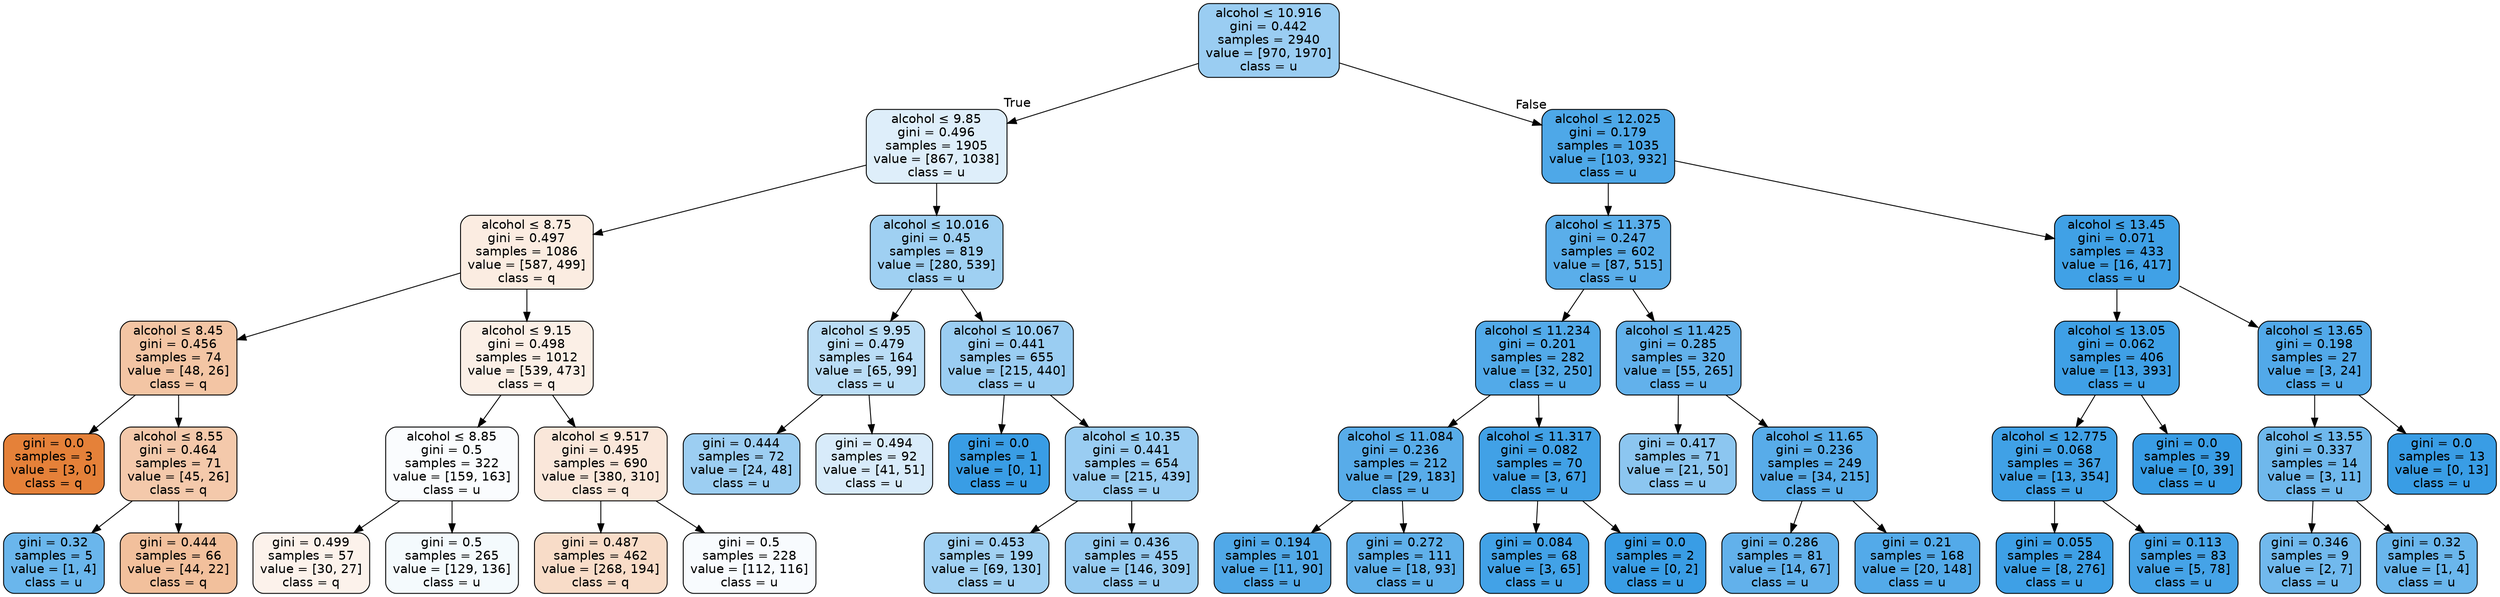 digraph Tree {
node [shape=box, style="filled, rounded", color="black", fontname=helvetica] ;
edge [fontname=helvetica] ;
0 [label=<alcohol &le; 10.916<br/>gini = 0.442<br/>samples = 2940<br/>value = [970, 1970]<br/>class = u>, fillcolor="#399de581"] ;
1 [label=<alcohol &le; 9.85<br/>gini = 0.496<br/>samples = 1905<br/>value = [867, 1038]<br/>class = u>, fillcolor="#399de52a"] ;
0 -> 1 [labeldistance=2.5, labelangle=45, headlabel="True"] ;
2 [label=<alcohol &le; 8.75<br/>gini = 0.497<br/>samples = 1086<br/>value = [587, 499]<br/>class = q>, fillcolor="#e5813926"] ;
1 -> 2 ;
3 [label=<alcohol &le; 8.45<br/>gini = 0.456<br/>samples = 74<br/>value = [48, 26]<br/>class = q>, fillcolor="#e5813975"] ;
2 -> 3 ;
4 [label=<gini = 0.0<br/>samples = 3<br/>value = [3, 0]<br/>class = q>, fillcolor="#e58139ff"] ;
3 -> 4 ;
5 [label=<alcohol &le; 8.55<br/>gini = 0.464<br/>samples = 71<br/>value = [45, 26]<br/>class = q>, fillcolor="#e581396c"] ;
3 -> 5 ;
6 [label=<gini = 0.32<br/>samples = 5<br/>value = [1, 4]<br/>class = u>, fillcolor="#399de5bf"] ;
5 -> 6 ;
7 [label=<gini = 0.444<br/>samples = 66<br/>value = [44, 22]<br/>class = q>, fillcolor="#e581397f"] ;
5 -> 7 ;
8 [label=<alcohol &le; 9.15<br/>gini = 0.498<br/>samples = 1012<br/>value = [539, 473]<br/>class = q>, fillcolor="#e581391f"] ;
2 -> 8 ;
9 [label=<alcohol &le; 8.85<br/>gini = 0.5<br/>samples = 322<br/>value = [159, 163]<br/>class = u>, fillcolor="#399de506"] ;
8 -> 9 ;
10 [label=<gini = 0.499<br/>samples = 57<br/>value = [30, 27]<br/>class = q>, fillcolor="#e5813919"] ;
9 -> 10 ;
11 [label=<gini = 0.5<br/>samples = 265<br/>value = [129, 136]<br/>class = u>, fillcolor="#399de50d"] ;
9 -> 11 ;
12 [label=<alcohol &le; 9.517<br/>gini = 0.495<br/>samples = 690<br/>value = [380, 310]<br/>class = q>, fillcolor="#e581392f"] ;
8 -> 12 ;
13 [label=<gini = 0.487<br/>samples = 462<br/>value = [268, 194]<br/>class = q>, fillcolor="#e5813946"] ;
12 -> 13 ;
14 [label=<gini = 0.5<br/>samples = 228<br/>value = [112, 116]<br/>class = u>, fillcolor="#399de509"] ;
12 -> 14 ;
15 [label=<alcohol &le; 10.016<br/>gini = 0.45<br/>samples = 819<br/>value = [280, 539]<br/>class = u>, fillcolor="#399de57b"] ;
1 -> 15 ;
16 [label=<alcohol &le; 9.95<br/>gini = 0.479<br/>samples = 164<br/>value = [65, 99]<br/>class = u>, fillcolor="#399de558"] ;
15 -> 16 ;
17 [label=<gini = 0.444<br/>samples = 72<br/>value = [24, 48]<br/>class = u>, fillcolor="#399de57f"] ;
16 -> 17 ;
18 [label=<gini = 0.494<br/>samples = 92<br/>value = [41, 51]<br/>class = u>, fillcolor="#399de532"] ;
16 -> 18 ;
19 [label=<alcohol &le; 10.067<br/>gini = 0.441<br/>samples = 655<br/>value = [215, 440]<br/>class = u>, fillcolor="#399de582"] ;
15 -> 19 ;
20 [label=<gini = 0.0<br/>samples = 1<br/>value = [0, 1]<br/>class = u>, fillcolor="#399de5ff"] ;
19 -> 20 ;
21 [label=<alcohol &le; 10.35<br/>gini = 0.441<br/>samples = 654<br/>value = [215, 439]<br/>class = u>, fillcolor="#399de582"] ;
19 -> 21 ;
22 [label=<gini = 0.453<br/>samples = 199<br/>value = [69, 130]<br/>class = u>, fillcolor="#399de578"] ;
21 -> 22 ;
23 [label=<gini = 0.436<br/>samples = 455<br/>value = [146, 309]<br/>class = u>, fillcolor="#399de587"] ;
21 -> 23 ;
24 [label=<alcohol &le; 12.025<br/>gini = 0.179<br/>samples = 1035<br/>value = [103, 932]<br/>class = u>, fillcolor="#399de5e3"] ;
0 -> 24 [labeldistance=2.5, labelangle=-45, headlabel="False"] ;
25 [label=<alcohol &le; 11.375<br/>gini = 0.247<br/>samples = 602<br/>value = [87, 515]<br/>class = u>, fillcolor="#399de5d4"] ;
24 -> 25 ;
26 [label=<alcohol &le; 11.234<br/>gini = 0.201<br/>samples = 282<br/>value = [32, 250]<br/>class = u>, fillcolor="#399de5de"] ;
25 -> 26 ;
27 [label=<alcohol &le; 11.084<br/>gini = 0.236<br/>samples = 212<br/>value = [29, 183]<br/>class = u>, fillcolor="#399de5d7"] ;
26 -> 27 ;
28 [label=<gini = 0.194<br/>samples = 101<br/>value = [11, 90]<br/>class = u>, fillcolor="#399de5e0"] ;
27 -> 28 ;
29 [label=<gini = 0.272<br/>samples = 111<br/>value = [18, 93]<br/>class = u>, fillcolor="#399de5ce"] ;
27 -> 29 ;
30 [label=<alcohol &le; 11.317<br/>gini = 0.082<br/>samples = 70<br/>value = [3, 67]<br/>class = u>, fillcolor="#399de5f4"] ;
26 -> 30 ;
31 [label=<gini = 0.084<br/>samples = 68<br/>value = [3, 65]<br/>class = u>, fillcolor="#399de5f3"] ;
30 -> 31 ;
32 [label=<gini = 0.0<br/>samples = 2<br/>value = [0, 2]<br/>class = u>, fillcolor="#399de5ff"] ;
30 -> 32 ;
33 [label=<alcohol &le; 11.425<br/>gini = 0.285<br/>samples = 320<br/>value = [55, 265]<br/>class = u>, fillcolor="#399de5ca"] ;
25 -> 33 ;
34 [label=<gini = 0.417<br/>samples = 71<br/>value = [21, 50]<br/>class = u>, fillcolor="#399de594"] ;
33 -> 34 ;
35 [label=<alcohol &le; 11.65<br/>gini = 0.236<br/>samples = 249<br/>value = [34, 215]<br/>class = u>, fillcolor="#399de5d7"] ;
33 -> 35 ;
36 [label=<gini = 0.286<br/>samples = 81<br/>value = [14, 67]<br/>class = u>, fillcolor="#399de5ca"] ;
35 -> 36 ;
37 [label=<gini = 0.21<br/>samples = 168<br/>value = [20, 148]<br/>class = u>, fillcolor="#399de5dd"] ;
35 -> 37 ;
38 [label=<alcohol &le; 13.45<br/>gini = 0.071<br/>samples = 433<br/>value = [16, 417]<br/>class = u>, fillcolor="#399de5f5"] ;
24 -> 38 ;
39 [label=<alcohol &le; 13.05<br/>gini = 0.062<br/>samples = 406<br/>value = [13, 393]<br/>class = u>, fillcolor="#399de5f7"] ;
38 -> 39 ;
40 [label=<alcohol &le; 12.775<br/>gini = 0.068<br/>samples = 367<br/>value = [13, 354]<br/>class = u>, fillcolor="#399de5f6"] ;
39 -> 40 ;
41 [label=<gini = 0.055<br/>samples = 284<br/>value = [8, 276]<br/>class = u>, fillcolor="#399de5f8"] ;
40 -> 41 ;
42 [label=<gini = 0.113<br/>samples = 83<br/>value = [5, 78]<br/>class = u>, fillcolor="#399de5ef"] ;
40 -> 42 ;
43 [label=<gini = 0.0<br/>samples = 39<br/>value = [0, 39]<br/>class = u>, fillcolor="#399de5ff"] ;
39 -> 43 ;
44 [label=<alcohol &le; 13.65<br/>gini = 0.198<br/>samples = 27<br/>value = [3, 24]<br/>class = u>, fillcolor="#399de5df"] ;
38 -> 44 ;
45 [label=<alcohol &le; 13.55<br/>gini = 0.337<br/>samples = 14<br/>value = [3, 11]<br/>class = u>, fillcolor="#399de5b9"] ;
44 -> 45 ;
46 [label=<gini = 0.346<br/>samples = 9<br/>value = [2, 7]<br/>class = u>, fillcolor="#399de5b6"] ;
45 -> 46 ;
47 [label=<gini = 0.32<br/>samples = 5<br/>value = [1, 4]<br/>class = u>, fillcolor="#399de5bf"] ;
45 -> 47 ;
48 [label=<gini = 0.0<br/>samples = 13<br/>value = [0, 13]<br/>class = u>, fillcolor="#399de5ff"] ;
44 -> 48 ;
}